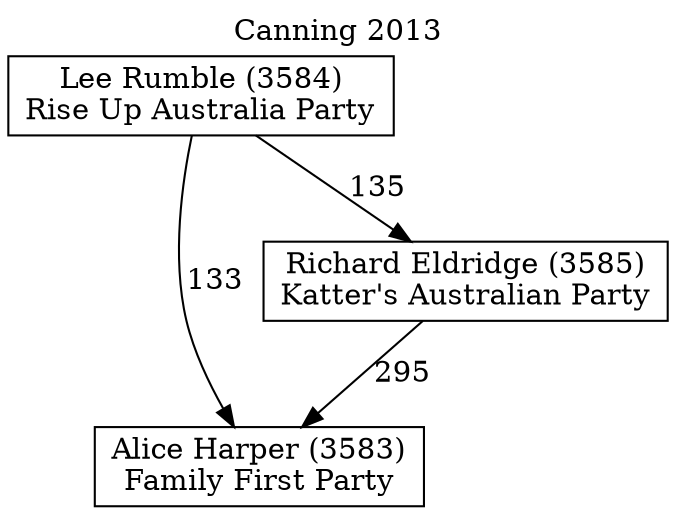 // House preference flow
digraph "Alice Harper (3583)_Canning_2013" {
	graph [label="Canning 2013" labelloc=t mclimit=10]
	node [shape=box]
	"Alice Harper (3583)" [label="Alice Harper (3583)
Family First Party"]
	"Richard Eldridge (3585)" [label="Richard Eldridge (3585)
Katter's Australian Party"]
	"Lee Rumble (3584)" [label="Lee Rumble (3584)
Rise Up Australia Party"]
	"Richard Eldridge (3585)" -> "Alice Harper (3583)" [label=295]
	"Lee Rumble (3584)" -> "Richard Eldridge (3585)" [label=135]
	"Lee Rumble (3584)" -> "Alice Harper (3583)" [label=133]
}
